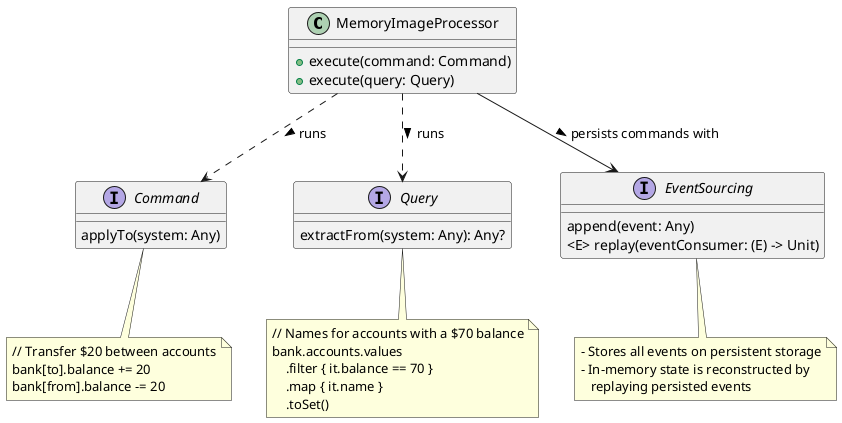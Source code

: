 @startuml

class MemoryImageProcessor {
    + execute(command: Command)
    + execute(query: Query)
}
MemoryImageProcessor ..> Command: runs >
MemoryImageProcessor ..> Query: runs >
MemoryImageProcessor --> EventSourcing: persists commands with >

interface Command {
    applyTo(system: Any)
}
note bottom of Command
    // Transfer $20 between accounts
    bank[to].balance += 20
    bank[from].balance -= 20
end note

interface Query {
    extractFrom(system: Any): Any?
}
note bottom of Query
    // Names for accounts with a $70 balance
    bank.accounts.values
        .filter { it.balance == 70 }
        .map { it.name }
        .toSet()
end note
interface EventSourcing {
    append(event: Any)
    <E> replay(eventConsumer: (E) -> Unit)
}
note bottom of EventSourcing
    - Stores all events on persistent storage
    - In-memory state is reconstructed by
       replaying persisted events
end note

@enduml